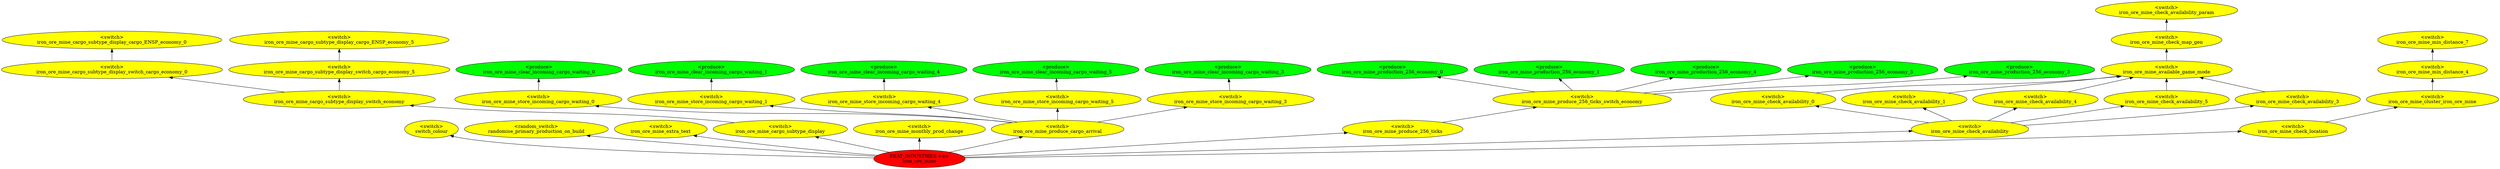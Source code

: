 digraph {
rankdir="BT"
switch_colour [fillcolor=yellow style="filled" label="<switch>\nswitch_colour"]
randomise_primary_production_on_build [fillcolor=yellow style="filled" label="<random_switch>\nrandomise_primary_production_on_build"]
iron_ore_mine_extra_text [fillcolor=yellow style="filled" label="<switch>\niron_ore_mine_extra_text"]
iron_ore_mine_cargo_subtype_display_cargo_ENSP_economy_0 [fillcolor=yellow style="filled" label="<switch>\niron_ore_mine_cargo_subtype_display_cargo_ENSP_economy_0"]
iron_ore_mine_cargo_subtype_display_switch_cargo_economy_0 [fillcolor=yellow style="filled" label="<switch>\niron_ore_mine_cargo_subtype_display_switch_cargo_economy_0"]
iron_ore_mine_cargo_subtype_display_cargo_ENSP_economy_5 [fillcolor=yellow style="filled" label="<switch>\niron_ore_mine_cargo_subtype_display_cargo_ENSP_economy_5"]
iron_ore_mine_cargo_subtype_display_switch_cargo_economy_5 [fillcolor=yellow style="filled" label="<switch>\niron_ore_mine_cargo_subtype_display_switch_cargo_economy_5"]
iron_ore_mine_cargo_subtype_display_switch_economy [fillcolor=yellow style="filled" label="<switch>\niron_ore_mine_cargo_subtype_display_switch_economy"]
iron_ore_mine_cargo_subtype_display [fillcolor=yellow style="filled" label="<switch>\niron_ore_mine_cargo_subtype_display"]
iron_ore_mine_monthly_prod_change [fillcolor=yellow style="filled" label="<switch>\niron_ore_mine_monthly_prod_change"]
iron_ore_mine_clear_incoming_cargo_waiting_0 [fillcolor=green style="filled" label="<produce>\niron_ore_mine_clear_incoming_cargo_waiting_0"]
iron_ore_mine_store_incoming_cargo_waiting_0 [fillcolor=yellow style="filled" label="<switch>\niron_ore_mine_store_incoming_cargo_waiting_0"]
iron_ore_mine_clear_incoming_cargo_waiting_1 [fillcolor=green style="filled" label="<produce>\niron_ore_mine_clear_incoming_cargo_waiting_1"]
iron_ore_mine_store_incoming_cargo_waiting_1 [fillcolor=yellow style="filled" label="<switch>\niron_ore_mine_store_incoming_cargo_waiting_1"]
iron_ore_mine_clear_incoming_cargo_waiting_4 [fillcolor=green style="filled" label="<produce>\niron_ore_mine_clear_incoming_cargo_waiting_4"]
iron_ore_mine_store_incoming_cargo_waiting_4 [fillcolor=yellow style="filled" label="<switch>\niron_ore_mine_store_incoming_cargo_waiting_4"]
iron_ore_mine_clear_incoming_cargo_waiting_5 [fillcolor=green style="filled" label="<produce>\niron_ore_mine_clear_incoming_cargo_waiting_5"]
iron_ore_mine_store_incoming_cargo_waiting_5 [fillcolor=yellow style="filled" label="<switch>\niron_ore_mine_store_incoming_cargo_waiting_5"]
iron_ore_mine_clear_incoming_cargo_waiting_3 [fillcolor=green style="filled" label="<produce>\niron_ore_mine_clear_incoming_cargo_waiting_3"]
iron_ore_mine_store_incoming_cargo_waiting_3 [fillcolor=yellow style="filled" label="<switch>\niron_ore_mine_store_incoming_cargo_waiting_3"]
iron_ore_mine_produce_cargo_arrival [fillcolor=yellow style="filled" label="<switch>\niron_ore_mine_produce_cargo_arrival"]
iron_ore_mine_production_256_economy_0 [fillcolor=green style="filled" label="<produce>\niron_ore_mine_production_256_economy_0"]
iron_ore_mine_production_256_economy_1 [fillcolor=green style="filled" label="<produce>\niron_ore_mine_production_256_economy_1"]
iron_ore_mine_production_256_economy_4 [fillcolor=green style="filled" label="<produce>\niron_ore_mine_production_256_economy_4"]
iron_ore_mine_production_256_economy_5 [fillcolor=green style="filled" label="<produce>\niron_ore_mine_production_256_economy_5"]
iron_ore_mine_production_256_economy_3 [fillcolor=green style="filled" label="<produce>\niron_ore_mine_production_256_economy_3"]
iron_ore_mine_produce_256_ticks_switch_economy [fillcolor=yellow style="filled" label="<switch>\niron_ore_mine_produce_256_ticks_switch_economy"]
iron_ore_mine_produce_256_ticks [fillcolor=yellow style="filled" label="<switch>\niron_ore_mine_produce_256_ticks"]
iron_ore_mine_check_availability_param [fillcolor=yellow style="filled" label="<switch>\niron_ore_mine_check_availability_param"]
iron_ore_mine_check_map_gen [fillcolor=yellow style="filled" label="<switch>\niron_ore_mine_check_map_gen"]
iron_ore_mine_available_game_mode [fillcolor=yellow style="filled" label="<switch>\niron_ore_mine_available_game_mode"]
iron_ore_mine_check_availability_0 [fillcolor=yellow style="filled" label="<switch>\niron_ore_mine_check_availability_0"]
iron_ore_mine_check_availability_1 [fillcolor=yellow style="filled" label="<switch>\niron_ore_mine_check_availability_1"]
iron_ore_mine_check_availability_4 [fillcolor=yellow style="filled" label="<switch>\niron_ore_mine_check_availability_4"]
iron_ore_mine_check_availability_5 [fillcolor=yellow style="filled" label="<switch>\niron_ore_mine_check_availability_5"]
iron_ore_mine_check_availability_3 [fillcolor=yellow style="filled" label="<switch>\niron_ore_mine_check_availability_3"]
iron_ore_mine_check_availability [fillcolor=yellow style="filled" label="<switch>\niron_ore_mine_check_availability"]
iron_ore_mine_min_distance_7 [fillcolor=yellow style="filled" label="<switch>\niron_ore_mine_min_distance_7"]
iron_ore_mine_min_distance_4 [fillcolor=yellow style="filled" label="<switch>\niron_ore_mine_min_distance_4"]
iron_ore_mine_cluster_iron_ore_mine [fillcolor=yellow style="filled" label="<switch>\niron_ore_mine_cluster_iron_ore_mine"]
iron_ore_mine_check_location [fillcolor=yellow style="filled" label="<switch>\niron_ore_mine_check_location"]
iron_ore_mine [fillcolor=red style="filled" label="FEAT_INDUSTRIES <4>\niron_ore_mine"]
iron_ore_mine->iron_ore_mine_monthly_prod_change
iron_ore_mine_produce_cargo_arrival->iron_ore_mine_store_incoming_cargo_waiting_4
iron_ore_mine_check_availability->iron_ore_mine_check_availability_0
iron_ore_mine->iron_ore_mine_produce_cargo_arrival
iron_ore_mine_cargo_subtype_display_switch_cargo_economy_5->iron_ore_mine_cargo_subtype_display_cargo_ENSP_economy_5
iron_ore_mine_cargo_subtype_display->iron_ore_mine_cargo_subtype_display_switch_economy
iron_ore_mine_store_incoming_cargo_waiting_3->iron_ore_mine_clear_incoming_cargo_waiting_3
iron_ore_mine_produce_256_ticks_switch_economy->iron_ore_mine_production_256_economy_1
iron_ore_mine_check_availability_4->iron_ore_mine_available_game_mode
iron_ore_mine_check_availability->iron_ore_mine_check_availability_4
iron_ore_mine->iron_ore_mine_cargo_subtype_display
iron_ore_mine->switch_colour
iron_ore_mine_check_map_gen->iron_ore_mine_check_availability_param
iron_ore_mine->iron_ore_mine_extra_text
iron_ore_mine_min_distance_4->iron_ore_mine_min_distance_7
iron_ore_mine_check_availability_3->iron_ore_mine_available_game_mode
iron_ore_mine_check_availability->iron_ore_mine_check_availability_5
iron_ore_mine->randomise_primary_production_on_build
iron_ore_mine->iron_ore_mine_check_availability
iron_ore_mine_available_game_mode->iron_ore_mine_check_map_gen
iron_ore_mine_produce_256_ticks_switch_economy->iron_ore_mine_production_256_economy_5
iron_ore_mine_cargo_subtype_display_switch_cargo_economy_0->iron_ore_mine_cargo_subtype_display_cargo_ENSP_economy_0
iron_ore_mine_produce_cargo_arrival->iron_ore_mine_store_incoming_cargo_waiting_5
iron_ore_mine_produce_256_ticks_switch_economy->iron_ore_mine_production_256_economy_3
iron_ore_mine_check_availability->iron_ore_mine_check_availability_3
iron_ore_mine_check_location->iron_ore_mine_cluster_iron_ore_mine
iron_ore_mine_store_incoming_cargo_waiting_0->iron_ore_mine_clear_incoming_cargo_waiting_0
iron_ore_mine_check_availability_5->iron_ore_mine_available_game_mode
iron_ore_mine_produce_cargo_arrival->iron_ore_mine_store_incoming_cargo_waiting_3
iron_ore_mine_check_availability->iron_ore_mine_check_availability_1
iron_ore_mine_store_incoming_cargo_waiting_1->iron_ore_mine_clear_incoming_cargo_waiting_1
iron_ore_mine_produce_cargo_arrival->iron_ore_mine_store_incoming_cargo_waiting_1
iron_ore_mine_produce_cargo_arrival->iron_ore_mine_store_incoming_cargo_waiting_0
iron_ore_mine->iron_ore_mine_produce_256_ticks
iron_ore_mine_cluster_iron_ore_mine->iron_ore_mine_min_distance_4
iron_ore_mine_produce_256_ticks->iron_ore_mine_produce_256_ticks_switch_economy
iron_ore_mine_cargo_subtype_display_switch_economy->iron_ore_mine_cargo_subtype_display_switch_cargo_economy_5
iron_ore_mine_check_availability_1->iron_ore_mine_available_game_mode
iron_ore_mine_check_availability_0->iron_ore_mine_available_game_mode
iron_ore_mine_store_incoming_cargo_waiting_4->iron_ore_mine_clear_incoming_cargo_waiting_4
iron_ore_mine_produce_256_ticks_switch_economy->iron_ore_mine_production_256_economy_0
iron_ore_mine_store_incoming_cargo_waiting_5->iron_ore_mine_clear_incoming_cargo_waiting_5
iron_ore_mine_cargo_subtype_display_switch_economy->iron_ore_mine_cargo_subtype_display_switch_cargo_economy_0
iron_ore_mine_produce_256_ticks_switch_economy->iron_ore_mine_production_256_economy_4
iron_ore_mine->iron_ore_mine_check_location
}
